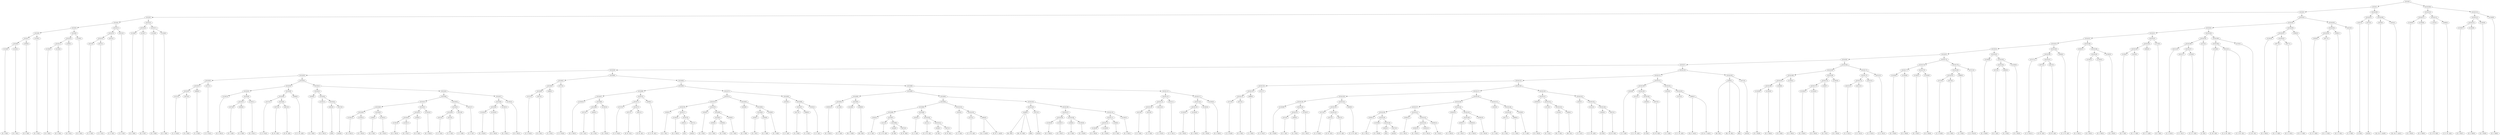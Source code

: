 digraph sample{
"L2156(0)"->"[D  G  B](0)"
"L2156(1)"->"[D  G  B](1)"
"L5319(8)"->"L2156(0)"
"L5319(8)"->"L2156(1)"
"L1846(0)"->"[D  E  B](0)"
"L5319(7)"->"L5319(8)"
"L5319(7)"->"L1846(0)"
"L2156(2)"->"[D  G  B](2)"
"L5319(6)"->"L5319(7)"
"L5319(6)"->"L2156(2)"
"L2156(3)"->"[D  G  B](3)"
"L2156(4)"->"[D  G  B](4)"
"L5319(11)"->"L2156(3)"
"L5319(11)"->"L2156(4)"
"L1846(1)"->"[D  E  B](1)"
"L5319(10)"->"L5319(11)"
"L5319(10)"->"L1846(1)"
"L2156(5)"->"[D  G  B](5)"
"L5319(9)"->"L5319(10)"
"L5319(9)"->"L2156(5)"
"L5319(5)"->"L5319(6)"
"L5319(5)"->"L5319(9)"
"L4315(0)"->"[C  E  G](0)"
"L4315(1)"->"[C  E  G](1)"
"L5319(14)"->"L4315(0)"
"L5319(14)"->"L4315(1)"
"L4315(2)"->"[C  E  G](2)"
"L5319(13)"->"L5319(14)"
"L5319(13)"->"L4315(2)"
"L4315(3)"->"[C  E  G](3)"
"L5319(12)"->"L5319(13)"
"L5319(12)"->"L4315(3)"
"L5319(4)"->"L5319(5)"
"L5319(4)"->"L5319(12)"
"L2156(6)"->"[D  G  B](6)"
"L2156(7)"->"[D  G  B](7)"
"L5319(16)"->"L2156(6)"
"L5319(16)"->"L2156(7)"
"L2156(8)"->"[D  G  B](8)"
"L2156(9)"->"[D  G  B](9)"
"L5319(17)"->"L2156(8)"
"L5319(17)"->"L2156(9)"
"L5319(15)"->"L5319(16)"
"L5319(15)"->"L5319(17)"
"L5319(3)"->"L5319(4)"
"L5319(3)"->"L5319(15)"
"L4747(0)"->"[C  D  Fis](0)"
"L4074(0)"->"[D  A  B](0)"
"L5319(32)"->"L4747(0)"
"L5319(32)"->"L4074(0)"
"L4888(0)"->"[C  A  B](0)"
"L5319(31)"->"L5319(32)"
"L5319(31)"->"L4888(0)"
"L4747(1)"->"[C  D  Fis](1)"
"L5319(30)"->"L5319(31)"
"L5319(30)"->"L4747(1)"
"L2156(10)"->"[D  G  B](10)"
"L2074(0)"->"[D  G  A](0)"
"L3659(0)"->"[G  A  B](0)"
"L5319(37)"->"L2074(0)"
"L5319(37)"->"L3659(0)"
"L2156(11)"->"[D  G  B](11)"
"L5319(36)"->"L5319(37)"
"L5319(36)"->"L2156(11)"
"L5319(35)"->"L2156(10)"
"L5319(35)"->"L5319(36)"
"L4747(2)"->"[C  D  Fis](2)"
"L2672(0)"->"[D  Fis  G](0)"
"L4912(0)"->"[D  Fis  A](0)"
"L5319(40)"->"L2672(0)"
"L5319(40)"->"L4912(0)"
"L5319(39)"->"L4747(2)"
"L5319(39)"->"L5319(40)"
"L4569(0)"->"[C  D  Fis  A](0)"
"L5319(38)"->"L5319(39)"
"L5319(38)"->"L4569(0)"
"L5319(34)"->"L5319(35)"
"L5319(34)"->"L5319(38)"
"L3358(0)"->"[E  G  B](0)"
"L2156(12)"->"[D  G  B](12)"
"L3953(0)"->"[G](0)"
"L3472(0)"->"[rest](0)"
"L5319(44)"->"L3953(0)"
"L5319(44)"->"L3472(0)"
"L5319(43)"->"L2156(12)"
"L5319(43)"->"L5319(44)"
"L5319(42)"->"L3358(0)"
"L5319(42)"->"L5319(43)"
"L2156(13)"->"[D  G  B](13)"
"L2156(14)"->"[D  G  B](14)"
"L5319(49)"->"L2156(13)"
"L5319(49)"->"L2156(14)"
"L1846(2)"->"[D  E  B](2)"
"L2156(15)"->"[D  G  B](15)"
"L5319(50)"->"L1846(2)"
"L5319(50)"->"L2156(15)"
"L5319(48)"->"L5319(49)"
"L5319(48)"->"L5319(50)"
"L2156(16)"->"[D  G  B](16)"
"L2156(17)"->"[D  G  B](17)"
"L5319(53)"->"L2156(16)"
"L5319(53)"->"L2156(17)"
"L1846(3)"->"[D  E  B](3)"
"L5319(52)"->"L5319(53)"
"L5319(52)"->"L1846(3)"
"L2156(18)"->"[D  G  B](18)"
"L5319(51)"->"L5319(52)"
"L5319(51)"->"L2156(18)"
"L5319(47)"->"L5319(48)"
"L5319(47)"->"L5319(51)"
"L4315(4)"->"[C  E  G](4)"
"L4315(5)"->"[C  E  G](5)"
"L5319(56)"->"L4315(4)"
"L5319(56)"->"L4315(5)"
"L4315(6)"->"[C  E  G](6)"
"L5319(55)"->"L5319(56)"
"L5319(55)"->"L4315(6)"
"L4315(7)"->"[C  E  G](7)"
"L5319(54)"->"L5319(55)"
"L5319(54)"->"L4315(7)"
"L5319(46)"->"L5319(47)"
"L5319(46)"->"L5319(54)"
"L2156(19)"->"[D  G  B](19)"
"L2156(20)"->"[D  G  B](20)"
"L5319(59)"->"L2156(19)"
"L5319(59)"->"L2156(20)"
"L2156(21)"->"[D  G  B](21)"
"L5319(58)"->"L5319(59)"
"L5319(58)"->"L2156(21)"
"L2156(22)"->"[D  G  B](22)"
"L5319(57)"->"L5319(58)"
"L5319(57)"->"L2156(22)"
"L5319(45)"->"L5319(46)"
"L5319(45)"->"L5319(57)"
"L5319(41)"->"L5319(42)"
"L5319(41)"->"L5319(45)"
"L5319(33)"->"L5319(34)"
"L5319(33)"->"L5319(41)"
"L5319(29)"->"L5319(30)"
"L5319(29)"->"L5319(33)"
"L4747(3)"->"[C  D  Fis](3)"
"L4074(1)"->"[D  A  B](1)"
"L5319(63)"->"L4747(3)"
"L5319(63)"->"L4074(1)"
"L4888(1)"->"[C  A  B](1)"
"L5319(62)"->"L5319(63)"
"L5319(62)"->"L4888(1)"
"L4747(4)"->"[C  D  Fis](4)"
"L5319(61)"->"L5319(62)"
"L5319(61)"->"L4747(4)"
"L2156(23)"->"[D  G  B](23)"
"L2074(1)"->"[D  G  A](1)"
"L3659(1)"->"[G  A  B](1)"
"L5319(69)"->"L2074(1)"
"L5319(69)"->"L3659(1)"
"L2156(24)"->"[D  G  B](24)"
"L5319(68)"->"L5319(69)"
"L5319(68)"->"L2156(24)"
"L5319(67)"->"L2156(23)"
"L5319(67)"->"L5319(68)"
"L4747(5)"->"[C  D  Fis](5)"
"L2672(1)"->"[D  Fis  G](1)"
"L4912(1)"->"[D  Fis  A](1)"
"L5319(72)"->"L2672(1)"
"L5319(72)"->"L4912(1)"
"L5319(71)"->"L4747(5)"
"L5319(71)"->"L5319(72)"
"L4569(1)"->"[C  D  Fis  A](1)"
"L5319(70)"->"L5319(71)"
"L5319(70)"->"L4569(1)"
"L5319(66)"->"L5319(67)"
"L5319(66)"->"L5319(70)"
"L3358(1)"->"[E  G  B](1)"
"L2156(25)"->"[D  G  B](25)"
"L3953(1)"->"[G](1)"
"L3472(1)"->"[rest](1)"
"L5319(78)"->"L3953(1)"
"L5319(78)"->"L3472(1)"
"L5319(77)"->"L2156(25)"
"L5319(77)"->"L5319(78)"
"L5319(76)"->"L3358(1)"
"L5319(76)"->"L5319(77)"
"L3358(2)"->"[E  G  B](2)"
"L3358(3)"->"[E  G  B](3)"
"L3358(4)"->"[E  G  B](4)"
"L5319(81)"->"L3358(3)"
"L5319(81)"->"L3358(4)"
"L3358(5)"->"[E  G  B](5)"
"L5319(80)"->"L5319(81)"
"L5319(80)"->"L3358(5)"
"L5319(79)"->"L3358(2)"
"L5319(79)"->"L5319(80)"
"L5319(75)"->"L5319(76)"
"L5319(75)"->"L5319(79)"
"L3358(6)"->"[E  G  B](6)"
"L3358(7)"->"[E  G  B](7)"
"L3358(8)"->"[E  G  B](8)"
"L5319(84)"->"L3358(7)"
"L5319(84)"->"L3358(8)"
"L3358(9)"->"[E  G  B](9)"
"L5319(83)"->"L5319(84)"
"L5319(83)"->"L3358(9)"
"L5319(82)"->"L3358(6)"
"L5319(82)"->"L5319(83)"
"L5319(74)"->"L5319(75)"
"L5319(74)"->"L5319(82)"
"L3203(0)"->"[C  E  A](0)"
"L5017(0)"->"[E  A  B](0)"
"L4888(2)"->"[C  A  B](2)"
"L5319(87)"->"L5017(0)"
"L5319(87)"->"L4888(2)"
"L3203(1)"->"[C  E  A](1)"
"L5319(86)"->"L5319(87)"
"L5319(86)"->"L3203(1)"
"L5319(85)"->"L3203(0)"
"L5319(85)"->"L5319(86)"
"L5319(73)"->"L5319(74)"
"L5319(73)"->"L5319(85)"
"L5319(65)"->"L5319(66)"
"L5319(65)"->"L5319(73)"
"L3358(10)"->"[E  G  B](10)"
"L3719(0)"->"[E  G  A](0)"
"L5319(91)"->"L3358(10)"
"L5319(91)"->"L3719(0)"
"L5148(0)"->"[Fis  G  B](0)"
"L4396(0)"->"[Dis  E](0)"
"L5319(92)"->"L5148(0)"
"L5319(92)"->"L4396(0)"
"L5319(90)"->"L5319(91)"
"L5319(90)"->"L5319(92)"
"L3203(2)"->"[C  E  A](2)"
"L5141(0)"->"[C  E  Fis  A](0)"
"L4549(0)"->"[E  B](0)"
"L4975(0)"->"[E  Fis  B](0)"
"L5319(98)"->"L4549(0)"
"L5319(98)"->"L4975(0)"
"L5319(97)"->"L5141(0)"
"L5319(97)"->"L5319(98)"
"L5319(96)"->"L3203(2)"
"L5319(96)"->"L5319(97)"
"L3203(3)"->"[C  E  A](3)"
"L5141(1)"->"[C  E  Fis  A](1)"
"L4549(1)"->"[E  B](1)"
"L4975(1)"->"[E  Fis  B](1)"
"L5319(101)"->"L4549(1)"
"L5319(101)"->"L4975(1)"
"L5319(100)"->"L5141(1)"
"L5319(100)"->"L5319(101)"
"L5319(99)"->"L3203(3)"
"L5319(99)"->"L5319(100)"
"L5319(95)"->"L5319(96)"
"L5319(95)"->"L5319(99)"
"L3203(4)"->"[C  E  A](4)"
"L5141(2)"->"[C  E  Fis  A](2)"
"L4694(0)"->"[Cis  E  Ais](0)"
"L4694(0)"->"[E  Fis  G  Ais](0)"
"L5319(103)"->"L5141(2)"
"L5319(103)"->"L4694(0)"
"L5319(102)"->"L3203(4)"
"L5319(102)"->"L5319(103)"
"L5319(94)"->"L5319(95)"
"L5319(94)"->"L5319(102)"
"L4498(0)"->"[Dis  B](0)"
"L4498(0)"->"[Dis  Fis  B](0)"
"L4498(0)"->"[B](0)"
"L3472(2)"->"[rest](2)"
"L5319(105)"->"L4498(0)"
"L5319(105)"->"L3472(2)"
"L2156(26)"->"[D  G  B](26)"
"L2156(27)"->"[D  G  B](27)"
"L5319(108)"->"L2156(26)"
"L5319(108)"->"L2156(27)"
"L1846(4)"->"[D  E  B](4)"
"L2156(28)"->"[D  G  B](28)"
"L5319(109)"->"L1846(4)"
"L5319(109)"->"L2156(28)"
"L5319(107)"->"L5319(108)"
"L5319(107)"->"L5319(109)"
"L2156(29)"->"[D  G  B](29)"
"L2156(30)"->"[D  G  B](30)"
"L5319(112)"->"L2156(29)"
"L5319(112)"->"L2156(30)"
"L1846(5)"->"[D  E  B](5)"
"L5319(111)"->"L5319(112)"
"L5319(111)"->"L1846(5)"
"L2156(31)"->"[D  G  B](31)"
"L5319(110)"->"L5319(111)"
"L5319(110)"->"L2156(31)"
"L5319(106)"->"L5319(107)"
"L5319(106)"->"L5319(110)"
"L5319(104)"->"L5319(105)"
"L5319(104)"->"L5319(106)"
"L5319(93)"->"L5319(94)"
"L5319(93)"->"L5319(104)"
"L5319(89)"->"L5319(90)"
"L5319(89)"->"L5319(93)"
"L4315(8)"->"[C  E  G](8)"
"L4315(9)"->"[C  E  G](9)"
"L5319(116)"->"L4315(8)"
"L5319(116)"->"L4315(9)"
"L4315(10)"->"[C  E  G](10)"
"L5319(115)"->"L5319(116)"
"L5319(115)"->"L4315(10)"
"L4315(11)"->"[C  E  G](11)"
"L5319(114)"->"L5319(115)"
"L5319(114)"->"L4315(11)"
"L2156(32)"->"[D  G  B](32)"
"L2156(33)"->"[D  G  B](33)"
"L5319(119)"->"L2156(32)"
"L5319(119)"->"L2156(33)"
"L2156(34)"->"[D  G  B](34)"
"L5319(118)"->"L5319(119)"
"L5319(118)"->"L2156(34)"
"L2156(35)"->"[D  G  B](35)"
"L5319(117)"->"L5319(118)"
"L5319(117)"->"L2156(35)"
"L5319(113)"->"L5319(114)"
"L5319(113)"->"L5319(117)"
"L5319(88)"->"L5319(89)"
"L5319(88)"->"L5319(113)"
"L5319(64)"->"L5319(65)"
"L5319(64)"->"L5319(88)"
"L5319(60)"->"L5319(61)"
"L5319(60)"->"L5319(64)"
"L5319(28)"->"L5319(29)"
"L5319(28)"->"L5319(60)"
"L4747(6)"->"[C  D  Fis](6)"
"L4074(2)"->"[D  A  B](2)"
"L5319(125)"->"L4747(6)"
"L5319(125)"->"L4074(2)"
"L4888(3)"->"[C  A  B](3)"
"L5319(124)"->"L5319(125)"
"L5319(124)"->"L4888(3)"
"L4747(7)"->"[C  D  Fis](7)"
"L5319(123)"->"L5319(124)"
"L5319(123)"->"L4747(7)"
"L2156(36)"->"[D  G  B](36)"
"L2074(2)"->"[D  G  A](2)"
"L3659(2)"->"[G  A  B](2)"
"L5319(131)"->"L2074(2)"
"L5319(131)"->"L3659(2)"
"L2156(37)"->"[D  G  B](37)"
"L5319(130)"->"L5319(131)"
"L5319(130)"->"L2156(37)"
"L5319(129)"->"L2156(36)"
"L5319(129)"->"L5319(130)"
"L4747(8)"->"[C  D  Fis](8)"
"L2672(2)"->"[D  Fis  G](2)"
"L4912(2)"->"[D  Fis  A](2)"
"L5319(134)"->"L2672(2)"
"L5319(134)"->"L4912(2)"
"L5319(133)"->"L4747(8)"
"L5319(133)"->"L5319(134)"
"L4569(2)"->"[C  D  Fis  A](2)"
"L5319(132)"->"L5319(133)"
"L5319(132)"->"L4569(2)"
"L5319(128)"->"L5319(129)"
"L5319(128)"->"L5319(132)"
"L3358(11)"->"[E  G  B](11)"
"L2156(38)"->"[D  G  B](38)"
"L3953(2)"->"[G](2)"
"L3472(3)"->"[rest](3)"
"L5319(140)"->"L3953(2)"
"L5319(140)"->"L3472(3)"
"L5319(139)"->"L2156(38)"
"L5319(139)"->"L5319(140)"
"L5319(138)"->"L3358(11)"
"L5319(138)"->"L5319(139)"
"L3358(12)"->"[E  G  B](12)"
"L3358(13)"->"[E  G  B](13)"
"L3358(14)"->"[E  G  B](14)"
"L5319(143)"->"L3358(13)"
"L5319(143)"->"L3358(14)"
"L3358(15)"->"[E  G  B](15)"
"L5319(142)"->"L5319(143)"
"L5319(142)"->"L3358(15)"
"L5319(141)"->"L3358(12)"
"L5319(141)"->"L5319(142)"
"L5319(137)"->"L5319(138)"
"L5319(137)"->"L5319(141)"
"L3358(16)"->"[E  G  B](16)"
"L3358(17)"->"[E  G  B](17)"
"L3358(18)"->"[E  G  B](18)"
"L5319(146)"->"L3358(17)"
"L5319(146)"->"L3358(18)"
"L3358(19)"->"[E  G  B](19)"
"L5319(145)"->"L5319(146)"
"L5319(145)"->"L3358(19)"
"L5319(144)"->"L3358(16)"
"L5319(144)"->"L5319(145)"
"L5319(136)"->"L5319(137)"
"L5319(136)"->"L5319(144)"
"L3203(5)"->"[C  E  A](5)"
"L5017(1)"->"[E  A  B](1)"
"L4888(4)"->"[C  A  B](4)"
"L5319(149)"->"L5017(1)"
"L5319(149)"->"L4888(4)"
"L3203(6)"->"[C  E  A](6)"
"L5319(148)"->"L5319(149)"
"L5319(148)"->"L3203(6)"
"L5319(147)"->"L3203(5)"
"L5319(147)"->"L5319(148)"
"L5319(135)"->"L5319(136)"
"L5319(135)"->"L5319(147)"
"L5319(127)"->"L5319(128)"
"L5319(127)"->"L5319(135)"
"L3358(20)"->"[E  G  B](20)"
"L3719(1)"->"[E  G  A](1)"
"L5148(1)"->"[Fis  G  B](1)"
"L4396(1)"->"[Dis  E](1)"
"L5319(153)"->"L5148(1)"
"L5319(153)"->"L4396(1)"
"L5319(152)"->"L3719(1)"
"L5319(152)"->"L5319(153)"
"L5319(151)"->"L3358(20)"
"L5319(151)"->"L5319(152)"
"L3203(7)"->"[C  E  A](7)"
"L5141(3)"->"[C  E  Fis  A](3)"
"L4549(2)"->"[E  B](2)"
"L4975(2)"->"[E  Fis  B](2)"
"L5319(156)"->"L4549(2)"
"L5319(156)"->"L4975(2)"
"L5319(155)"->"L5141(3)"
"L5319(155)"->"L5319(156)"
"L5319(154)"->"L3203(7)"
"L5319(154)"->"L5319(155)"
"L5319(150)"->"L5319(151)"
"L5319(150)"->"L5319(154)"
"L5319(126)"->"L5319(127)"
"L5319(126)"->"L5319(150)"
"L5319(122)"->"L5319(123)"
"L5319(122)"->"L5319(126)"
"L3203(8)"->"[C  E  A](8)"
"L5141(4)"->"[C  E  Fis  A](4)"
"L4549(3)"->"[E  B](3)"
"L4975(3)"->"[E  Fis  B](3)"
"L5319(160)"->"L4549(3)"
"L5319(160)"->"L4975(3)"
"L5319(159)"->"L5141(4)"
"L5319(159)"->"L5319(160)"
"L5319(158)"->"L3203(8)"
"L5319(158)"->"L5319(159)"
"L3203(9)"->"[C  E  A](9)"
"L5141(5)"->"[C  E  Fis  A](5)"
"L4694(1)"->"[Cis  E  Ais](1)"
"L4694(1)"->"[E  Fis  G  Ais](1)"
"L5319(162)"->"L5141(5)"
"L5319(162)"->"L4694(1)"
"L5319(161)"->"L3203(9)"
"L5319(161)"->"L5319(162)"
"L5319(157)"->"L5319(158)"
"L5319(157)"->"L5319(161)"
"L5319(121)"->"L5319(122)"
"L5319(121)"->"L5319(157)"
"L4498(1)"->"[Dis  B](1)"
"L4498(1)"->"[Dis  Fis  B](1)"
"L4498(1)"->"[B](1)"
"L3472(4)"->"[rest](4)"
"L5319(163)"->"L4498(1)"
"L5319(163)"->"L3472(4)"
"L5319(120)"->"L5319(121)"
"L5319(120)"->"L5319(163)"
"L5319(27)"->"L5319(28)"
"L5319(27)"->"L5319(120)"
"L2156(39)"->"[D  G  B](39)"
"L2156(40)"->"[D  G  B](40)"
"L5319(168)"->"L2156(39)"
"L5319(168)"->"L2156(40)"
"L1846(6)"->"[D  E  B](6)"
"L5319(167)"->"L5319(168)"
"L5319(167)"->"L1846(6)"
"L2156(41)"->"[D  G  B](41)"
"L5319(166)"->"L5319(167)"
"L5319(166)"->"L2156(41)"
"L2156(42)"->"[D  G  B](42)"
"L2156(43)"->"[D  G  B](43)"
"L5319(171)"->"L2156(42)"
"L5319(171)"->"L2156(43)"
"L1846(7)"->"[D  E  B](7)"
"L5319(170)"->"L5319(171)"
"L5319(170)"->"L1846(7)"
"L2156(44)"->"[D  G  B](44)"
"L5319(169)"->"L5319(170)"
"L5319(169)"->"L2156(44)"
"L5319(165)"->"L5319(166)"
"L5319(165)"->"L5319(169)"
"L4315(12)"->"[C  E  G](12)"
"L4315(13)"->"[C  E  G](13)"
"L5319(174)"->"L4315(12)"
"L5319(174)"->"L4315(13)"
"L4315(14)"->"[C  E  G](14)"
"L5319(173)"->"L5319(174)"
"L5319(173)"->"L4315(14)"
"L4315(15)"->"[C  E  G](15)"
"L5319(172)"->"L5319(173)"
"L5319(172)"->"L4315(15)"
"L5319(164)"->"L5319(165)"
"L5319(164)"->"L5319(172)"
"L5319(26)"->"L5319(27)"
"L5319(26)"->"L5319(164)"
"L2156(45)"->"[D  G  B](45)"
"L2156(46)"->"[D  G  B](46)"
"L5319(177)"->"L2156(45)"
"L5319(177)"->"L2156(46)"
"L2156(47)"->"[D  G  B](47)"
"L2156(48)"->"[D  G  B](48)"
"L5319(178)"->"L2156(47)"
"L5319(178)"->"L2156(48)"
"L5319(176)"->"L5319(177)"
"L5319(176)"->"L5319(178)"
"L4747(9)"->"[C  D  Fis](9)"
"L4074(3)"->"[D  A  B](3)"
"L5319(181)"->"L4747(9)"
"L5319(181)"->"L4074(3)"
"L4888(5)"->"[C  A  B](5)"
"L5319(180)"->"L5319(181)"
"L5319(180)"->"L4888(5)"
"L4747(10)"->"[C  D  Fis](10)"
"L5319(179)"->"L5319(180)"
"L5319(179)"->"L4747(10)"
"L5319(175)"->"L5319(176)"
"L5319(175)"->"L5319(179)"
"L5319(25)"->"L5319(26)"
"L5319(25)"->"L5319(175)"
"L2156(49)"->"[D  G  B](49)"
"L2074(3)"->"[D  G  A](3)"
"L3659(3)"->"[G  A  B](3)"
"L5319(184)"->"L2074(3)"
"L5319(184)"->"L3659(3)"
"L2156(50)"->"[D  G  B](50)"
"L5319(183)"->"L5319(184)"
"L5319(183)"->"L2156(50)"
"L5319(182)"->"L2156(49)"
"L5319(182)"->"L5319(183)"
"L5319(24)"->"L5319(25)"
"L5319(24)"->"L5319(182)"
"L4747(11)"->"[C  D  Fis](11)"
"L2672(3)"->"[D  Fis  G](3)"
"L4912(3)"->"[D  Fis  A](3)"
"L5319(187)"->"L2672(3)"
"L5319(187)"->"L4912(3)"
"L5319(186)"->"L4747(11)"
"L5319(186)"->"L5319(187)"
"L4569(3)"->"[C  D  Fis  A](3)"
"L5319(185)"->"L5319(186)"
"L5319(185)"->"L4569(3)"
"L5319(23)"->"L5319(24)"
"L5319(23)"->"L5319(185)"
"L3358(21)"->"[E  G  B](21)"
"L2156(51)"->"[D  G  B](51)"
"L2156(52)"->"[D  G  B](52)"
"L5319(190)"->"L2156(51)"
"L5319(190)"->"L2156(52)"
"L2156(53)"->"[D  G  B](53)"
"L5319(189)"->"L5319(190)"
"L5319(189)"->"L2156(53)"
"L5319(188)"->"L3358(21)"
"L5319(188)"->"L5319(189)"
"L5319(22)"->"L5319(23)"
"L5319(22)"->"L5319(188)"
"L2185(0)"->"[D  F  G](0)"
"L4103(0)"->"[D  F  G  B](0)"
"L5319(193)"->"L2185(0)"
"L5319(193)"->"L4103(0)"
"L3984(0)"->"[D  F  G  A](0)"
"L5319(192)"->"L5319(193)"
"L5319(192)"->"L3984(0)"
"L3710(0)"->"[D  F  B](0)"
"L5319(191)"->"L5319(192)"
"L5319(191)"->"L3710(0)"
"L5319(21)"->"L5319(22)"
"L5319(21)"->"L5319(191)"
"L4315(16)"->"[C  E  G](16)"
"L4315(17)"->"[C  E  G](17)"
"L2230(0)"->"[C  D  E  G](0)"
"L5319(197)"->"L4315(17)"
"L5319(197)"->"L2230(0)"
"L5319(196)"->"L4315(16)"
"L5319(196)"->"L5319(197)"
"L4151(0)"->"[C  E](0)"
"L5319(195)"->"L5319(196)"
"L5319(195)"->"L4151(0)"
"L4728(0)"->"[C  Dis  G](0)"
"L5241(0)"->"[C  D  Dis  G](0)"
"L5241(0)"->"[C  D  Dis  G](1)"
"L5319(199)"->"L4728(0)"
"L5319(199)"->"L5241(0)"
"L4728(1)"->"[C  Dis  G](1)"
"L5319(198)"->"L5319(199)"
"L5319(198)"->"L4728(1)"
"L5319(194)"->"L5319(195)"
"L5319(194)"->"L5319(198)"
"L5319(20)"->"L5319(21)"
"L5319(20)"->"L5319(194)"
"L2156(54)"->"[D  G  B](54)"
"L3677(0)"->"[D  G  A  B](0)"
"L3677(1)"->"[D  G  A  B](1)"
"L5319(202)"->"L3677(0)"
"L5319(202)"->"L3677(1)"
"L5319(201)"->"L2156(54)"
"L5319(201)"->"L5319(202)"
"L1665(0)"->"[D  E  G  B](0)"
"L5319(200)"->"L5319(201)"
"L5319(200)"->"L1665(0)"
"L5319(19)"->"L5319(20)"
"L5319(19)"->"L5319(200)"
"L2050(0)"->"[C  D  G  B](0)"
"L3677(2)"->"[D  G  A  B](2)"
"L5319(205)"->"L2050(0)"
"L5319(205)"->"L3677(2)"
"L1665(1)"->"[D  E  G  B](1)"
"L5319(204)"->"L5319(205)"
"L5319(204)"->"L1665(1)"
"L4415(0)"->"[C  D  B](0)"
"L5319(203)"->"L5319(204)"
"L5319(203)"->"L4415(0)"
"L5319(18)"->"L5319(19)"
"L5319(18)"->"L5319(203)"
"L5319(2)"->"L5319(3)"
"L5319(2)"->"L5319(18)"
"L1647(0)"->"[G  B](0)"
"L3472(5)"->"[rest](5)"
"L5319(207)"->"L1647(0)"
"L5319(207)"->"L3472(5)"
"L3554(0)"->"[Cis  Dis  G  Ais](0)"
"L3554(1)"->"[Cis  Dis  G  Ais](1)"
"L5319(208)"->"L3554(0)"
"L5319(208)"->"L3554(1)"
"L5319(206)"->"L5319(207)"
"L5319(206)"->"L5319(208)"
"L5319(1)"->"L5319(2)"
"L5319(1)"->"L5319(206)"
"L2156(55)"->"[D  G  B](55)"
"L2156(56)"->"[D  G  B](56)"
"L5319(211)"->"L2156(55)"
"L5319(211)"->"L2156(56)"
"L-1401(0)"->"[C  D  Fis  B](0)"
"L4569(4)"->"[C  D  Fis  A](4)"
"L5319(212)"->"L-1401(0)"
"L5319(212)"->"L4569(4)"
"L5319(210)"->"L5319(211)"
"L5319(210)"->"L5319(212)"
"L2156(57)"->"[D  G  B](57)"
"L2156(58)"->"[D  G  B](58)"
"L5319(215)"->"L2156(57)"
"L5319(215)"->"L2156(58)"
"L2156(59)"->"[D  G  B](59)"
"L5319(214)"->"L5319(215)"
"L5319(214)"->"L2156(59)"
"L2156(60)"->"[D  G  B](60)"
"L5319(213)"->"L5319(214)"
"L5319(213)"->"L2156(60)"
"L5319(209)"->"L5319(210)"
"L5319(209)"->"L5319(213)"
"L5319(0)"->"L5319(1)"
"L5319(0)"->"L5319(209)"
{rank = min; "L5319(0)"}
{rank = same; "L5319(1)"; "L5319(209)";}
{rank = same; "L5319(2)"; "L5319(206)"; "L5319(210)"; "L5319(213)";}
{rank = same; "L5319(3)"; "L5319(18)"; "L5319(207)"; "L5319(208)"; "L5319(211)"; "L5319(212)"; "L5319(214)"; "L2156(60)";}
{rank = same; "L5319(4)"; "L5319(15)"; "L5319(19)"; "L5319(203)"; "L1647(0)"; "L3472(5)"; "L3554(0)"; "L3554(1)"; "L2156(55)"; "L2156(56)"; "L-1401(0)"; "L4569(4)"; "L5319(215)"; "L2156(59)";}
{rank = same; "L5319(5)"; "L5319(12)"; "L5319(16)"; "L5319(17)"; "L5319(20)"; "L5319(200)"; "L5319(204)"; "L4415(0)"; "L2156(57)"; "L2156(58)";}
{rank = same; "L5319(6)"; "L5319(9)"; "L5319(13)"; "L4315(3)"; "L2156(6)"; "L2156(7)"; "L2156(8)"; "L2156(9)"; "L5319(21)"; "L5319(194)"; "L5319(201)"; "L1665(0)"; "L5319(205)"; "L1665(1)";}
{rank = same; "L5319(7)"; "L2156(2)"; "L5319(10)"; "L2156(5)"; "L5319(14)"; "L4315(2)"; "L5319(22)"; "L5319(191)"; "L5319(195)"; "L5319(198)"; "L2156(54)"; "L5319(202)"; "L2050(0)"; "L3677(2)";}
{rank = same; "L5319(8)"; "L1846(0)"; "L5319(11)"; "L1846(1)"; "L4315(0)"; "L4315(1)"; "L5319(23)"; "L5319(188)"; "L5319(192)"; "L3710(0)"; "L5319(196)"; "L4151(0)"; "L5319(199)"; "L4728(1)"; "L3677(0)"; "L3677(1)";}
{rank = same; "L2156(0)"; "L2156(1)"; "L2156(3)"; "L2156(4)"; "L5319(24)"; "L5319(185)"; "L3358(21)"; "L5319(189)"; "L5319(193)"; "L3984(0)"; "L4315(16)"; "L5319(197)"; "L4728(0)"; "L5241(0)";}
{rank = same; "L5319(25)"; "L5319(182)"; "L5319(186)"; "L4569(3)"; "L5319(190)"; "L2156(53)"; "L2185(0)"; "L4103(0)"; "L4315(17)"; "L2230(0)";}
{rank = same; "L5319(26)"; "L5319(175)"; "L2156(49)"; "L5319(183)"; "L4747(11)"; "L5319(187)"; "L2156(51)"; "L2156(52)";}
{rank = same; "L5319(27)"; "L5319(164)"; "L5319(176)"; "L5319(179)"; "L5319(184)"; "L2156(50)"; "L2672(3)"; "L4912(3)";}
{rank = same; "L5319(28)"; "L5319(120)"; "L5319(165)"; "L5319(172)"; "L5319(177)"; "L5319(178)"; "L5319(180)"; "L4747(10)"; "L2074(3)"; "L3659(3)";}
{rank = same; "L5319(29)"; "L5319(60)"; "L5319(121)"; "L5319(163)"; "L5319(166)"; "L5319(169)"; "L5319(173)"; "L4315(15)"; "L2156(45)"; "L2156(46)"; "L2156(47)"; "L2156(48)"; "L5319(181)"; "L4888(5)";}
{rank = same; "L5319(30)"; "L5319(33)"; "L5319(61)"; "L5319(64)"; "L5319(122)"; "L5319(157)"; "L4498(1)"; "L3472(4)"; "L5319(167)"; "L2156(41)"; "L5319(170)"; "L2156(44)"; "L5319(174)"; "L4315(14)"; "L4747(9)"; "L4074(3)";}
{rank = same; "L5319(31)"; "L4747(1)"; "L5319(34)"; "L5319(41)"; "L5319(62)"; "L4747(4)"; "L5319(65)"; "L5319(88)"; "L5319(123)"; "L5319(126)"; "L5319(158)"; "L5319(161)"; "L5319(168)"; "L1846(6)"; "L5319(171)"; "L1846(7)"; "L4315(12)"; "L4315(13)";}
{rank = same; "L5319(32)"; "L4888(0)"; "L5319(35)"; "L5319(38)"; "L5319(42)"; "L5319(45)"; "L5319(63)"; "L4888(1)"; "L5319(66)"; "L5319(73)"; "L5319(89)"; "L5319(113)"; "L5319(124)"; "L4747(7)"; "L5319(127)"; "L5319(150)"; "L3203(8)"; "L5319(159)"; "L3203(9)"; "L5319(162)"; "L2156(39)"; "L2156(40)"; "L2156(42)"; "L2156(43)";}
{rank = same; "L4747(0)"; "L4074(0)"; "L2156(10)"; "L5319(36)"; "L5319(39)"; "L4569(0)"; "L3358(0)"; "L5319(43)"; "L5319(46)"; "L5319(57)"; "L4747(3)"; "L4074(1)"; "L5319(67)"; "L5319(70)"; "L5319(74)"; "L5319(85)"; "L5319(90)"; "L5319(93)"; "L5319(114)"; "L5319(117)"; "L5319(125)"; "L4888(3)"; "L5319(128)"; "L5319(135)"; "L5319(151)"; "L5319(154)"; "L5141(4)"; "L5319(160)"; "L5141(5)"; "L4694(1)";}
{rank = same; "L5319(37)"; "L2156(11)"; "L4747(2)"; "L5319(40)"; "L2156(12)"; "L5319(44)"; "L5319(47)"; "L5319(54)"; "L5319(58)"; "L2156(22)"; "L2156(23)"; "L5319(68)"; "L5319(71)"; "L4569(1)"; "L5319(75)"; "L5319(82)"; "L3203(0)"; "L5319(86)"; "L5319(91)"; "L5319(92)"; "L5319(94)"; "L5319(104)"; "L5319(115)"; "L4315(11)"; "L5319(118)"; "L2156(35)"; "L4747(6)"; "L4074(2)"; "L5319(129)"; "L5319(132)"; "L5319(136)"; "L5319(147)"; "L3358(20)"; "L5319(152)"; "L3203(7)"; "L5319(155)"; "L4549(3)"; "L4975(3)";}
{rank = same; "L2074(0)"; "L3659(0)"; "L2672(0)"; "L4912(0)"; "L3953(0)"; "L3472(0)"; "L5319(48)"; "L5319(51)"; "L5319(55)"; "L4315(7)"; "L5319(59)"; "L2156(21)"; "L5319(69)"; "L2156(24)"; "L4747(5)"; "L5319(72)"; "L5319(76)"; "L5319(79)"; "L3358(6)"; "L5319(83)"; "L5319(87)"; "L3203(1)"; "L3358(10)"; "L3719(0)"; "L5148(0)"; "L4396(0)"; "L5319(95)"; "L5319(102)"; "L5319(105)"; "L5319(106)"; "L5319(116)"; "L4315(10)"; "L5319(119)"; "L2156(34)"; "L2156(36)"; "L5319(130)"; "L5319(133)"; "L4569(2)"; "L5319(137)"; "L5319(144)"; "L3203(5)"; "L5319(148)"; "L3719(1)"; "L5319(153)"; "L5141(3)"; "L5319(156)";}
{rank = same; "L5319(49)"; "L5319(50)"; "L5319(52)"; "L2156(18)"; "L5319(56)"; "L4315(6)"; "L2156(19)"; "L2156(20)"; "L2074(1)"; "L3659(1)"; "L2672(1)"; "L4912(1)"; "L3358(1)"; "L5319(77)"; "L3358(2)"; "L5319(80)"; "L5319(84)"; "L3358(9)"; "L5017(0)"; "L4888(2)"; "L5319(96)"; "L5319(99)"; "L3203(4)"; "L5319(103)"; "L4498(0)"; "L3472(2)"; "L5319(107)"; "L5319(110)"; "L4315(8)"; "L4315(9)"; "L2156(32)"; "L2156(33)"; "L5319(131)"; "L2156(37)"; "L4747(8)"; "L5319(134)"; "L5319(138)"; "L5319(141)"; "L3358(16)"; "L5319(145)"; "L5319(149)"; "L3203(6)"; "L5148(1)"; "L4396(1)"; "L4549(2)"; "L4975(2)";}
{rank = same; "L2156(13)"; "L2156(14)"; "L1846(2)"; "L2156(15)"; "L5319(53)"; "L1846(3)"; "L4315(4)"; "L4315(5)"; "L2156(25)"; "L5319(78)"; "L5319(81)"; "L3358(5)"; "L3358(7)"; "L3358(8)"; "L3203(2)"; "L5319(97)"; "L3203(3)"; "L5319(100)"; "L5141(2)"; "L4694(0)"; "L5319(108)"; "L5319(109)"; "L5319(111)"; "L2156(31)"; "L2074(2)"; "L3659(2)"; "L2672(2)"; "L4912(2)"; "L3358(11)"; "L5319(139)"; "L3358(12)"; "L5319(142)"; "L5319(146)"; "L3358(19)"; "L5017(1)"; "L4888(4)";}
{rank = same; "L2156(16)"; "L2156(17)"; "L3953(1)"; "L3472(1)"; "L3358(3)"; "L3358(4)"; "L5141(0)"; "L5319(98)"; "L5141(1)"; "L5319(101)"; "L2156(26)"; "L2156(27)"; "L1846(4)"; "L2156(28)"; "L5319(112)"; "L1846(5)"; "L2156(38)"; "L5319(140)"; "L5319(143)"; "L3358(15)"; "L3358(17)"; "L3358(18)";}
{rank = same; "L4549(0)"; "L4975(0)"; "L4549(1)"; "L4975(1)"; "L2156(29)"; "L2156(30)"; "L3953(2)"; "L3472(3)"; "L3358(13)"; "L3358(14)";}
{rank = max; "[B](0)"; "[B](1)"; "[C  A  B](0)"; "[C  A  B](1)"; "[C  A  B](2)"; "[C  A  B](3)"; "[C  A  B](4)"; "[C  A  B](5)"; "[C  D  B](0)"; "[C  D  Dis  G](0)"; "[C  D  Dis  G](1)"; "[C  D  E  G](0)"; "[C  D  Fis  A](0)"; "[C  D  Fis  A](1)"; "[C  D  Fis  A](2)"; "[C  D  Fis  A](3)"; "[C  D  Fis  A](4)"; "[C  D  Fis  B](0)"; "[C  D  Fis](0)"; "[C  D  Fis](1)"; "[C  D  Fis](10)"; "[C  D  Fis](11)"; "[C  D  Fis](2)"; "[C  D  Fis](3)"; "[C  D  Fis](4)"; "[C  D  Fis](5)"; "[C  D  Fis](6)"; "[C  D  Fis](7)"; "[C  D  Fis](8)"; "[C  D  Fis](9)"; "[C  D  G  B](0)"; "[C  Dis  G](0)"; "[C  Dis  G](1)"; "[C  E  A](0)"; "[C  E  A](1)"; "[C  E  A](2)"; "[C  E  A](3)"; "[C  E  A](4)"; "[C  E  A](5)"; "[C  E  A](6)"; "[C  E  A](7)"; "[C  E  A](8)"; "[C  E  A](9)"; "[C  E  Fis  A](0)"; "[C  E  Fis  A](1)"; "[C  E  Fis  A](2)"; "[C  E  Fis  A](3)"; "[C  E  Fis  A](4)"; "[C  E  Fis  A](5)"; "[C  E  G](0)"; "[C  E  G](1)"; "[C  E  G](10)"; "[C  E  G](11)"; "[C  E  G](12)"; "[C  E  G](13)"; "[C  E  G](14)"; "[C  E  G](15)"; "[C  E  G](16)"; "[C  E  G](17)"; "[C  E  G](2)"; "[C  E  G](3)"; "[C  E  G](4)"; "[C  E  G](5)"; "[C  E  G](6)"; "[C  E  G](7)"; "[C  E  G](8)"; "[C  E  G](9)"; "[C  E](0)"; "[Cis  Dis  G  Ais](0)"; "[Cis  Dis  G  Ais](1)"; "[Cis  E  Ais](0)"; "[Cis  E  Ais](1)"; "[D  A  B](0)"; "[D  A  B](1)"; "[D  A  B](2)"; "[D  A  B](3)"; "[D  E  B](0)"; "[D  E  B](1)"; "[D  E  B](2)"; "[D  E  B](3)"; "[D  E  B](4)"; "[D  E  B](5)"; "[D  E  B](6)"; "[D  E  B](7)"; "[D  E  G  B](0)"; "[D  E  G  B](1)"; "[D  F  B](0)"; "[D  F  G  A](0)"; "[D  F  G  B](0)"; "[D  F  G](0)"; "[D  Fis  A](0)"; "[D  Fis  A](1)"; "[D  Fis  A](2)"; "[D  Fis  A](3)"; "[D  Fis  G](0)"; "[D  Fis  G](1)"; "[D  Fis  G](2)"; "[D  Fis  G](3)"; "[D  G  A  B](0)"; "[D  G  A  B](1)"; "[D  G  A  B](2)"; "[D  G  A](0)"; "[D  G  A](1)"; "[D  G  A](2)"; "[D  G  A](3)"; "[D  G  B](0)"; "[D  G  B](1)"; "[D  G  B](10)"; "[D  G  B](11)"; "[D  G  B](12)"; "[D  G  B](13)"; "[D  G  B](14)"; "[D  G  B](15)"; "[D  G  B](16)"; "[D  G  B](17)"; "[D  G  B](18)"; "[D  G  B](19)"; "[D  G  B](2)"; "[D  G  B](20)"; "[D  G  B](21)"; "[D  G  B](22)"; "[D  G  B](23)"; "[D  G  B](24)"; "[D  G  B](25)"; "[D  G  B](26)"; "[D  G  B](27)"; "[D  G  B](28)"; "[D  G  B](29)"; "[D  G  B](3)"; "[D  G  B](30)"; "[D  G  B](31)"; "[D  G  B](32)"; "[D  G  B](33)"; "[D  G  B](34)"; "[D  G  B](35)"; "[D  G  B](36)"; "[D  G  B](37)"; "[D  G  B](38)"; "[D  G  B](39)"; "[D  G  B](4)"; "[D  G  B](40)"; "[D  G  B](41)"; "[D  G  B](42)"; "[D  G  B](43)"; "[D  G  B](44)"; "[D  G  B](45)"; "[D  G  B](46)"; "[D  G  B](47)"; "[D  G  B](48)"; "[D  G  B](49)"; "[D  G  B](5)"; "[D  G  B](50)"; "[D  G  B](51)"; "[D  G  B](52)"; "[D  G  B](53)"; "[D  G  B](54)"; "[D  G  B](55)"; "[D  G  B](56)"; "[D  G  B](57)"; "[D  G  B](58)"; "[D  G  B](59)"; "[D  G  B](6)"; "[D  G  B](60)"; "[D  G  B](7)"; "[D  G  B](8)"; "[D  G  B](9)"; "[Dis  B](0)"; "[Dis  B](1)"; "[Dis  E](0)"; "[Dis  E](1)"; "[Dis  Fis  B](0)"; "[Dis  Fis  B](1)"; "[E  A  B](0)"; "[E  A  B](1)"; "[E  B](0)"; "[E  B](1)"; "[E  B](2)"; "[E  B](3)"; "[E  Fis  B](0)"; "[E  Fis  B](1)"; "[E  Fis  B](2)"; "[E  Fis  B](3)"; "[E  Fis  G  Ais](0)"; "[E  Fis  G  Ais](1)"; "[E  G  A](0)"; "[E  G  A](1)"; "[E  G  B](0)"; "[E  G  B](1)"; "[E  G  B](10)"; "[E  G  B](11)"; "[E  G  B](12)"; "[E  G  B](13)"; "[E  G  B](14)"; "[E  G  B](15)"; "[E  G  B](16)"; "[E  G  B](17)"; "[E  G  B](18)"; "[E  G  B](19)"; "[E  G  B](2)"; "[E  G  B](20)"; "[E  G  B](21)"; "[E  G  B](3)"; "[E  G  B](4)"; "[E  G  B](5)"; "[E  G  B](6)"; "[E  G  B](7)"; "[E  G  B](8)"; "[E  G  B](9)"; "[Fis  G  B](0)"; "[Fis  G  B](1)"; "[G  A  B](0)"; "[G  A  B](1)"; "[G  A  B](2)"; "[G  A  B](3)"; "[G  B](0)"; "[G](0)"; "[G](1)"; "[G](2)"; "[rest](0)"; "[rest](1)"; "[rest](2)"; "[rest](3)"; "[rest](4)"; "[rest](5)";}
}